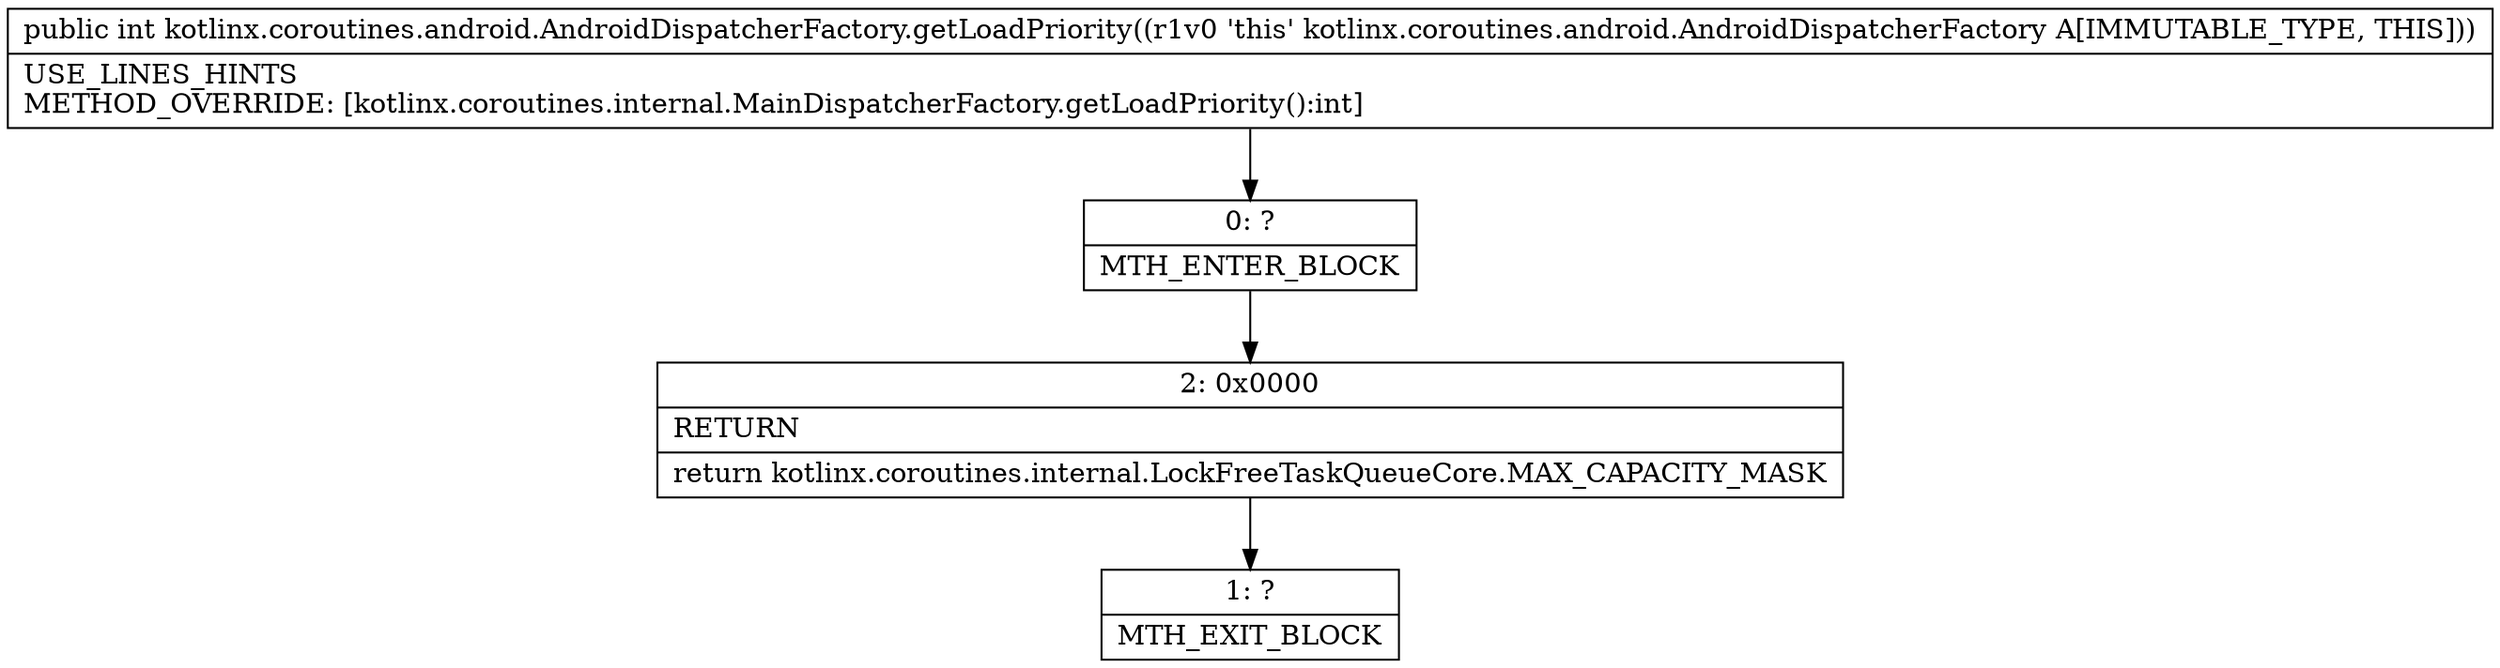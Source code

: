 digraph "CFG forkotlinx.coroutines.android.AndroidDispatcherFactory.getLoadPriority()I" {
Node_0 [shape=record,label="{0\:\ ?|MTH_ENTER_BLOCK\l}"];
Node_2 [shape=record,label="{2\:\ 0x0000|RETURN\l|return kotlinx.coroutines.internal.LockFreeTaskQueueCore.MAX_CAPACITY_MASK\l}"];
Node_1 [shape=record,label="{1\:\ ?|MTH_EXIT_BLOCK\l}"];
MethodNode[shape=record,label="{public int kotlinx.coroutines.android.AndroidDispatcherFactory.getLoadPriority((r1v0 'this' kotlinx.coroutines.android.AndroidDispatcherFactory A[IMMUTABLE_TYPE, THIS]))  | USE_LINES_HINTS\lMETHOD_OVERRIDE: [kotlinx.coroutines.internal.MainDispatcherFactory.getLoadPriority():int]\l}"];
MethodNode -> Node_0;Node_0 -> Node_2;
Node_2 -> Node_1;
}

